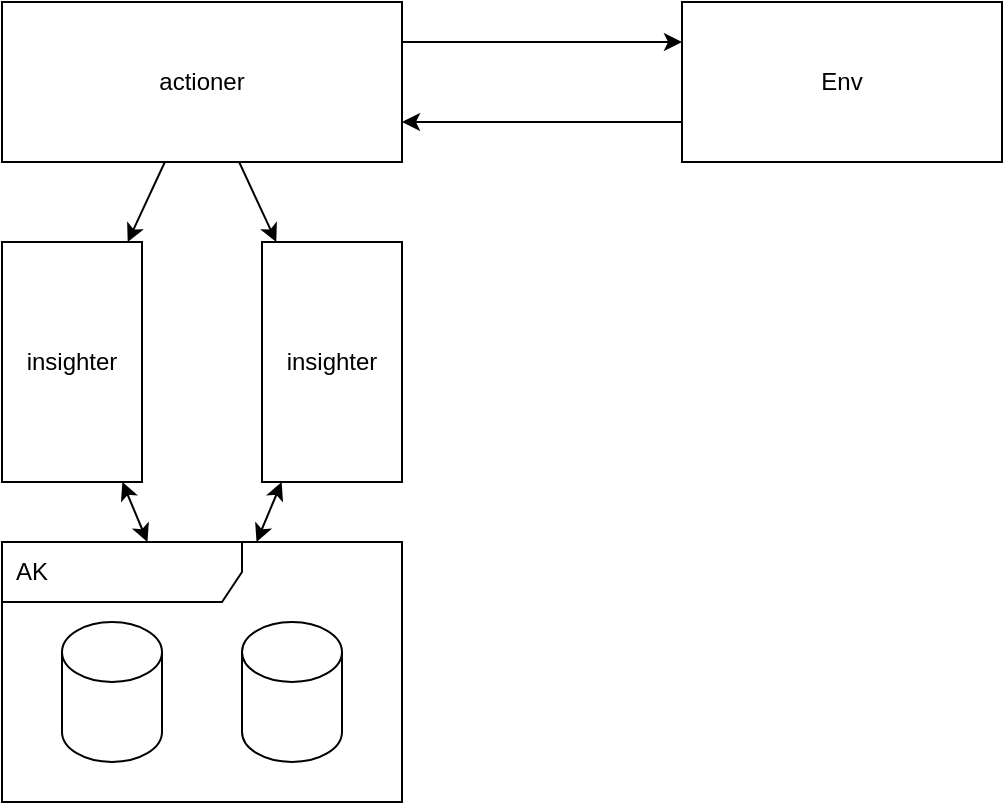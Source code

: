 <mxfile>
    <diagram id="yGTyao5zGJP69TSPvuiP" name="Page-1">
        <mxGraphModel dx="712" dy="786" grid="1" gridSize="10" guides="1" tooltips="1" connect="1" arrows="1" fold="1" page="1" pageScale="1" pageWidth="850" pageHeight="1100" math="0" shadow="0">
            <root>
                <mxCell id="0"/>
                <mxCell id="1" parent="0"/>
                <mxCell id="32" style="edgeStyle=none;html=1;exitX=1;exitY=0.25;exitDx=0;exitDy=0;entryX=0;entryY=0.25;entryDx=0;entryDy=0;" parent="1" source="13" target="29" edge="1">
                    <mxGeometry relative="1" as="geometry"/>
                </mxCell>
                <mxCell id="37" value="" style="edgeStyle=none;html=1;" parent="1" source="13" target="31" edge="1">
                    <mxGeometry relative="1" as="geometry"/>
                </mxCell>
                <mxCell id="38" style="edgeStyle=none;html=1;" parent="1" source="13" target="30" edge="1">
                    <mxGeometry relative="1" as="geometry"/>
                </mxCell>
                <mxCell id="13" value="actioner" style="rounded=0;whiteSpace=wrap;html=1;" parent="1" vertex="1">
                    <mxGeometry x="120" y="360" width="200" height="80" as="geometry"/>
                </mxCell>
                <mxCell id="33" style="edgeStyle=none;html=1;exitX=0;exitY=0.75;exitDx=0;exitDy=0;entryX=1;entryY=0.75;entryDx=0;entryDy=0;" parent="1" source="29" target="13" edge="1">
                    <mxGeometry relative="1" as="geometry"/>
                </mxCell>
                <mxCell id="29" value="Env" style="rounded=0;whiteSpace=wrap;html=1;" parent="1" vertex="1">
                    <mxGeometry x="460" y="360" width="160" height="80" as="geometry"/>
                </mxCell>
                <mxCell id="46" style="html=1;startArrow=classic;startFill=1;" edge="1" parent="1" source="30" target="39">
                    <mxGeometry relative="1" as="geometry"/>
                </mxCell>
                <mxCell id="30" value="insighter" style="rounded=0;whiteSpace=wrap;html=1;" parent="1" vertex="1">
                    <mxGeometry x="120" y="480" width="70" height="120" as="geometry"/>
                </mxCell>
                <mxCell id="45" style="edgeStyle=none;html=1;startArrow=classic;startFill=1;" edge="1" parent="1" source="31" target="39">
                    <mxGeometry relative="1" as="geometry"/>
                </mxCell>
                <mxCell id="31" value="insighter" style="rounded=0;whiteSpace=wrap;html=1;" parent="1" vertex="1">
                    <mxGeometry x="250" y="480" width="70" height="120" as="geometry"/>
                </mxCell>
                <mxCell id="39" value="AK" style="shape=umlFrame;whiteSpace=wrap;html=1;width=120;height=30;boundedLbl=1;verticalAlign=middle;align=left;spacingLeft=5;" parent="1" vertex="1">
                    <mxGeometry x="120" y="630" width="200" height="130" as="geometry"/>
                </mxCell>
                <mxCell id="40" value="" style="shape=cylinder3;whiteSpace=wrap;html=1;boundedLbl=1;backgroundOutline=1;size=15;" parent="1" vertex="1">
                    <mxGeometry x="150" y="670" width="50" height="70" as="geometry"/>
                </mxCell>
                <mxCell id="42" value="" style="shape=cylinder3;whiteSpace=wrap;html=1;boundedLbl=1;backgroundOutline=1;size=15;" parent="1" vertex="1">
                    <mxGeometry x="240" y="670" width="50" height="70" as="geometry"/>
                </mxCell>
            </root>
        </mxGraphModel>
    </diagram>
</mxfile>